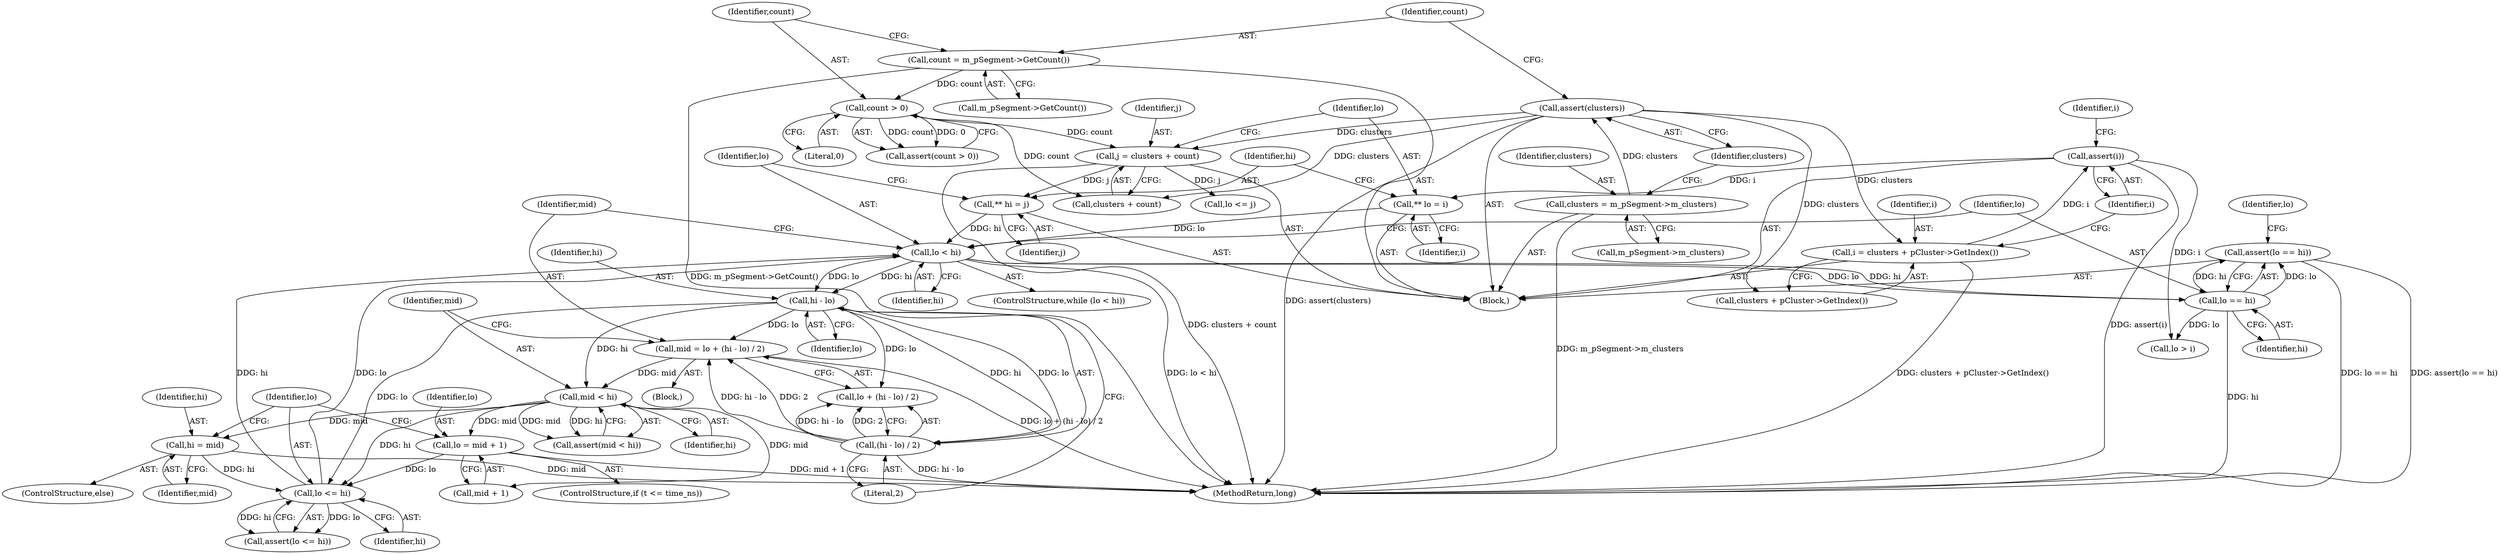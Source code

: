 digraph "0_Android_04839626ed859623901ebd3a5fd483982186b59d_197@API" {
"1000234" [label="(Call,assert(lo == hi))"];
"1000235" [label="(Call,lo == hi)"];
"1000186" [label="(Call,lo < hi)"];
"1000178" [label="(Call,** lo = i)"];
"1000161" [label="(Call,assert(i))"];
"1000156" [label="(Call,i = clusters + pCluster->GetIndex())"];
"1000146" [label="(Call,assert(clusters))"];
"1000141" [label="(Call,clusters = m_pSegment->m_clusters)"];
"1000231" [label="(Call,lo <= hi)"];
"1000221" [label="(Call,lo = mid + 1)"];
"1000200" [label="(Call,mid < hi)"];
"1000190" [label="(Call,mid = lo + (hi - lo) / 2)"];
"1000195" [label="(Call,hi - lo)"];
"1000194" [label="(Call,(hi - lo) / 2)"];
"1000227" [label="(Call,hi = mid)"];
"1000182" [label="(Call,** hi = j)"];
"1000172" [label="(Call,j = clusters + count)"];
"1000153" [label="(Call,count > 0)"];
"1000149" [label="(Call,count = m_pSegment->GetCount())"];
"1000182" [label="(Call,** hi = j)"];
"1000166" [label="(Identifier,i)"];
"1000197" [label="(Identifier,lo)"];
"1000188" [label="(Identifier,hi)"];
"1000198" [label="(Literal,2)"];
"1000196" [label="(Identifier,hi)"];
"1000243" [label="(Call,lo <= j)"];
"1000221" [label="(Call,lo = mid + 1)"];
"1000151" [label="(Call,m_pSegment->GetCount())"];
"1000191" [label="(Identifier,mid)"];
"1000186" [label="(Call,lo < hi)"];
"1000232" [label="(Identifier,lo)"];
"1000143" [label="(Call,m_pSegment->m_clusters)"];
"1000223" [label="(Call,mid + 1)"];
"1000194" [label="(Call,(hi - lo) / 2)"];
"1000222" [label="(Identifier,lo)"];
"1000180" [label="(Identifier,i)"];
"1000157" [label="(Identifier,i)"];
"1000155" [label="(Literal,0)"];
"1000141" [label="(Call,clusters = m_pSegment->m_clusters)"];
"1000189" [label="(Block,)"];
"1000190" [label="(Call,mid = lo + (hi - lo) / 2)"];
"1000161" [label="(Call,assert(i))"];
"1000156" [label="(Call,i = clusters + pCluster->GetIndex())"];
"1000142" [label="(Identifier,clusters)"];
"1000184" [label="(Identifier,j)"];
"1000147" [label="(Identifier,clusters)"];
"1000200" [label="(Call,mid < hi)"];
"1000230" [label="(Call,assert(lo <= hi))"];
"1000146" [label="(Call,assert(clusters))"];
"1000183" [label="(Identifier,hi)"];
"1000237" [label="(Identifier,hi)"];
"1000178" [label="(Call,** lo = i)"];
"1000217" [label="(ControlStructure,if (t <= time_ns))"];
"1000240" [label="(Identifier,lo)"];
"1000229" [label="(Identifier,mid)"];
"1000153" [label="(Call,count > 0)"];
"1000187" [label="(Identifier,lo)"];
"1000162" [label="(Identifier,i)"];
"1000235" [label="(Call,lo == hi)"];
"1000106" [label="(Block,)"];
"1000228" [label="(Identifier,hi)"];
"1000202" [label="(Identifier,hi)"];
"1000233" [label="(Identifier,hi)"];
"1000149" [label="(Call,count = m_pSegment->GetCount())"];
"1000195" [label="(Call,hi - lo)"];
"1000201" [label="(Identifier,mid)"];
"1000154" [label="(Identifier,count)"];
"1000179" [label="(Identifier,lo)"];
"1000226" [label="(ControlStructure,else)"];
"1000280" [label="(MethodReturn,long)"];
"1000174" [label="(Call,clusters + count)"];
"1000192" [label="(Call,lo + (hi - lo) / 2)"];
"1000231" [label="(Call,lo <= hi)"];
"1000152" [label="(Call,assert(count > 0))"];
"1000173" [label="(Identifier,j)"];
"1000234" [label="(Call,assert(lo == hi))"];
"1000150" [label="(Identifier,count)"];
"1000158" [label="(Call,clusters + pCluster->GetIndex())"];
"1000185" [label="(ControlStructure,while (lo < hi))"];
"1000172" [label="(Call,j = clusters + count)"];
"1000199" [label="(Call,assert(mid < hi))"];
"1000236" [label="(Identifier,lo)"];
"1000239" [label="(Call,lo > i)"];
"1000227" [label="(Call,hi = mid)"];
"1000234" -> "1000106"  [label="AST: "];
"1000234" -> "1000235"  [label="CFG: "];
"1000235" -> "1000234"  [label="AST: "];
"1000240" -> "1000234"  [label="CFG: "];
"1000234" -> "1000280"  [label="DDG: lo == hi"];
"1000234" -> "1000280"  [label="DDG: assert(lo == hi)"];
"1000235" -> "1000234"  [label="DDG: lo"];
"1000235" -> "1000234"  [label="DDG: hi"];
"1000235" -> "1000237"  [label="CFG: "];
"1000236" -> "1000235"  [label="AST: "];
"1000237" -> "1000235"  [label="AST: "];
"1000235" -> "1000280"  [label="DDG: hi"];
"1000186" -> "1000235"  [label="DDG: lo"];
"1000186" -> "1000235"  [label="DDG: hi"];
"1000235" -> "1000239"  [label="DDG: lo"];
"1000186" -> "1000185"  [label="AST: "];
"1000186" -> "1000188"  [label="CFG: "];
"1000187" -> "1000186"  [label="AST: "];
"1000188" -> "1000186"  [label="AST: "];
"1000191" -> "1000186"  [label="CFG: "];
"1000236" -> "1000186"  [label="CFG: "];
"1000186" -> "1000280"  [label="DDG: lo < hi"];
"1000178" -> "1000186"  [label="DDG: lo"];
"1000231" -> "1000186"  [label="DDG: lo"];
"1000231" -> "1000186"  [label="DDG: hi"];
"1000182" -> "1000186"  [label="DDG: hi"];
"1000186" -> "1000195"  [label="DDG: hi"];
"1000186" -> "1000195"  [label="DDG: lo"];
"1000178" -> "1000106"  [label="AST: "];
"1000178" -> "1000180"  [label="CFG: "];
"1000179" -> "1000178"  [label="AST: "];
"1000180" -> "1000178"  [label="AST: "];
"1000183" -> "1000178"  [label="CFG: "];
"1000161" -> "1000178"  [label="DDG: i"];
"1000161" -> "1000106"  [label="AST: "];
"1000161" -> "1000162"  [label="CFG: "];
"1000162" -> "1000161"  [label="AST: "];
"1000166" -> "1000161"  [label="CFG: "];
"1000161" -> "1000280"  [label="DDG: assert(i)"];
"1000156" -> "1000161"  [label="DDG: i"];
"1000161" -> "1000239"  [label="DDG: i"];
"1000156" -> "1000106"  [label="AST: "];
"1000156" -> "1000158"  [label="CFG: "];
"1000157" -> "1000156"  [label="AST: "];
"1000158" -> "1000156"  [label="AST: "];
"1000162" -> "1000156"  [label="CFG: "];
"1000156" -> "1000280"  [label="DDG: clusters + pCluster->GetIndex()"];
"1000146" -> "1000156"  [label="DDG: clusters"];
"1000146" -> "1000106"  [label="AST: "];
"1000146" -> "1000147"  [label="CFG: "];
"1000147" -> "1000146"  [label="AST: "];
"1000150" -> "1000146"  [label="CFG: "];
"1000146" -> "1000280"  [label="DDG: assert(clusters)"];
"1000141" -> "1000146"  [label="DDG: clusters"];
"1000146" -> "1000158"  [label="DDG: clusters"];
"1000146" -> "1000172"  [label="DDG: clusters"];
"1000146" -> "1000174"  [label="DDG: clusters"];
"1000141" -> "1000106"  [label="AST: "];
"1000141" -> "1000143"  [label="CFG: "];
"1000142" -> "1000141"  [label="AST: "];
"1000143" -> "1000141"  [label="AST: "];
"1000147" -> "1000141"  [label="CFG: "];
"1000141" -> "1000280"  [label="DDG: m_pSegment->m_clusters"];
"1000231" -> "1000230"  [label="AST: "];
"1000231" -> "1000233"  [label="CFG: "];
"1000232" -> "1000231"  [label="AST: "];
"1000233" -> "1000231"  [label="AST: "];
"1000230" -> "1000231"  [label="CFG: "];
"1000231" -> "1000230"  [label="DDG: lo"];
"1000231" -> "1000230"  [label="DDG: hi"];
"1000221" -> "1000231"  [label="DDG: lo"];
"1000195" -> "1000231"  [label="DDG: lo"];
"1000227" -> "1000231"  [label="DDG: hi"];
"1000200" -> "1000231"  [label="DDG: hi"];
"1000221" -> "1000217"  [label="AST: "];
"1000221" -> "1000223"  [label="CFG: "];
"1000222" -> "1000221"  [label="AST: "];
"1000223" -> "1000221"  [label="AST: "];
"1000232" -> "1000221"  [label="CFG: "];
"1000221" -> "1000280"  [label="DDG: mid + 1"];
"1000200" -> "1000221"  [label="DDG: mid"];
"1000200" -> "1000199"  [label="AST: "];
"1000200" -> "1000202"  [label="CFG: "];
"1000201" -> "1000200"  [label="AST: "];
"1000202" -> "1000200"  [label="AST: "];
"1000199" -> "1000200"  [label="CFG: "];
"1000200" -> "1000199"  [label="DDG: mid"];
"1000200" -> "1000199"  [label="DDG: hi"];
"1000190" -> "1000200"  [label="DDG: mid"];
"1000195" -> "1000200"  [label="DDG: hi"];
"1000200" -> "1000223"  [label="DDG: mid"];
"1000200" -> "1000227"  [label="DDG: mid"];
"1000190" -> "1000189"  [label="AST: "];
"1000190" -> "1000192"  [label="CFG: "];
"1000191" -> "1000190"  [label="AST: "];
"1000192" -> "1000190"  [label="AST: "];
"1000201" -> "1000190"  [label="CFG: "];
"1000190" -> "1000280"  [label="DDG: lo + (hi - lo) / 2"];
"1000195" -> "1000190"  [label="DDG: lo"];
"1000194" -> "1000190"  [label="DDG: hi - lo"];
"1000194" -> "1000190"  [label="DDG: 2"];
"1000195" -> "1000194"  [label="AST: "];
"1000195" -> "1000197"  [label="CFG: "];
"1000196" -> "1000195"  [label="AST: "];
"1000197" -> "1000195"  [label="AST: "];
"1000198" -> "1000195"  [label="CFG: "];
"1000195" -> "1000192"  [label="DDG: lo"];
"1000195" -> "1000194"  [label="DDG: hi"];
"1000195" -> "1000194"  [label="DDG: lo"];
"1000194" -> "1000192"  [label="AST: "];
"1000194" -> "1000198"  [label="CFG: "];
"1000198" -> "1000194"  [label="AST: "];
"1000192" -> "1000194"  [label="CFG: "];
"1000194" -> "1000280"  [label="DDG: hi - lo"];
"1000194" -> "1000192"  [label="DDG: hi - lo"];
"1000194" -> "1000192"  [label="DDG: 2"];
"1000227" -> "1000226"  [label="AST: "];
"1000227" -> "1000229"  [label="CFG: "];
"1000228" -> "1000227"  [label="AST: "];
"1000229" -> "1000227"  [label="AST: "];
"1000232" -> "1000227"  [label="CFG: "];
"1000227" -> "1000280"  [label="DDG: mid"];
"1000182" -> "1000106"  [label="AST: "];
"1000182" -> "1000184"  [label="CFG: "];
"1000183" -> "1000182"  [label="AST: "];
"1000184" -> "1000182"  [label="AST: "];
"1000187" -> "1000182"  [label="CFG: "];
"1000172" -> "1000182"  [label="DDG: j"];
"1000172" -> "1000106"  [label="AST: "];
"1000172" -> "1000174"  [label="CFG: "];
"1000173" -> "1000172"  [label="AST: "];
"1000174" -> "1000172"  [label="AST: "];
"1000179" -> "1000172"  [label="CFG: "];
"1000172" -> "1000280"  [label="DDG: clusters + count"];
"1000153" -> "1000172"  [label="DDG: count"];
"1000172" -> "1000243"  [label="DDG: j"];
"1000153" -> "1000152"  [label="AST: "];
"1000153" -> "1000155"  [label="CFG: "];
"1000154" -> "1000153"  [label="AST: "];
"1000155" -> "1000153"  [label="AST: "];
"1000152" -> "1000153"  [label="CFG: "];
"1000153" -> "1000152"  [label="DDG: count"];
"1000153" -> "1000152"  [label="DDG: 0"];
"1000149" -> "1000153"  [label="DDG: count"];
"1000153" -> "1000174"  [label="DDG: count"];
"1000149" -> "1000106"  [label="AST: "];
"1000149" -> "1000151"  [label="CFG: "];
"1000150" -> "1000149"  [label="AST: "];
"1000151" -> "1000149"  [label="AST: "];
"1000154" -> "1000149"  [label="CFG: "];
"1000149" -> "1000280"  [label="DDG: m_pSegment->GetCount()"];
}
